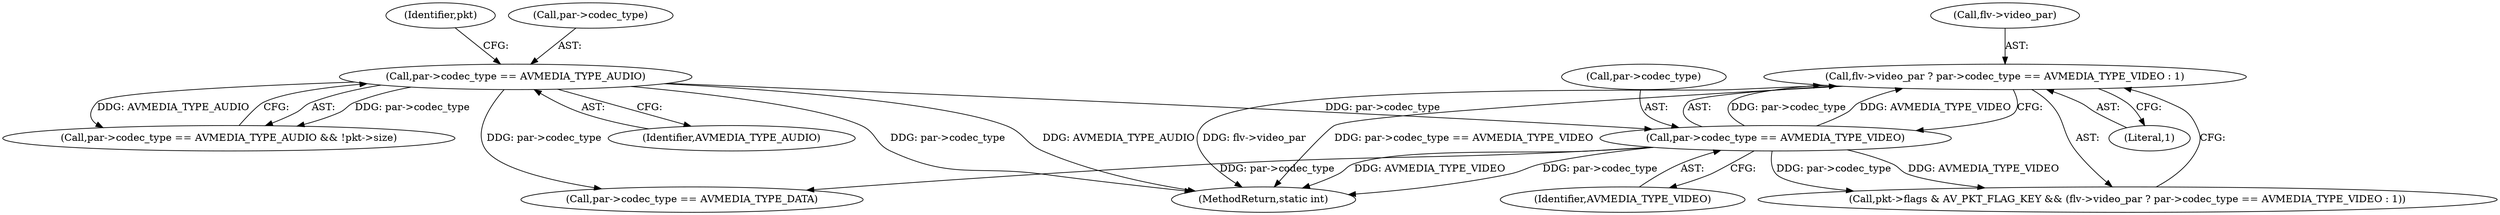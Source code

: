 digraph "0_FFmpeg_6b67d7f05918f7a1ee8fc6ff21355d7e8736aa10@pointer" {
"1000393" [label="(Call,flv->video_par ? par->codec_type == AVMEDIA_TYPE_VIDEO : 1)"];
"1000397" [label="(Call,par->codec_type == AVMEDIA_TYPE_VIDEO)"];
"1000171" [label="(Call,par->codec_type == AVMEDIA_TYPE_AUDIO)"];
"1000387" [label="(Call,pkt->flags & AV_PKT_FLAG_KEY && (flv->video_par ? par->codec_type == AVMEDIA_TYPE_VIDEO : 1))"];
"1000393" [label="(Call,flv->video_par ? par->codec_type == AVMEDIA_TYPE_VIDEO : 1)"];
"1000170" [label="(Call,par->codec_type == AVMEDIA_TYPE_AUDIO && !pkt->size)"];
"1000401" [label="(Identifier,AVMEDIA_TYPE_VIDEO)"];
"1000950" [label="(MethodReturn,static int)"];
"1000398" [label="(Call,par->codec_type)"];
"1000171" [label="(Call,par->codec_type == AVMEDIA_TYPE_AUDIO)"];
"1000397" [label="(Call,par->codec_type == AVMEDIA_TYPE_VIDEO)"];
"1000175" [label="(Identifier,AVMEDIA_TYPE_AUDIO)"];
"1000172" [label="(Call,par->codec_type)"];
"1000178" [label="(Identifier,pkt)"];
"1000394" [label="(Call,flv->video_par)"];
"1000608" [label="(Call,par->codec_type == AVMEDIA_TYPE_DATA)"];
"1000402" [label="(Literal,1)"];
"1000393" -> "1000387"  [label="AST: "];
"1000393" -> "1000397"  [label="CFG: "];
"1000393" -> "1000402"  [label="CFG: "];
"1000394" -> "1000393"  [label="AST: "];
"1000397" -> "1000393"  [label="AST: "];
"1000402" -> "1000393"  [label="AST: "];
"1000387" -> "1000393"  [label="CFG: "];
"1000393" -> "1000950"  [label="DDG: par->codec_type == AVMEDIA_TYPE_VIDEO"];
"1000393" -> "1000950"  [label="DDG: flv->video_par"];
"1000397" -> "1000393"  [label="DDG: par->codec_type"];
"1000397" -> "1000393"  [label="DDG: AVMEDIA_TYPE_VIDEO"];
"1000397" -> "1000401"  [label="CFG: "];
"1000398" -> "1000397"  [label="AST: "];
"1000401" -> "1000397"  [label="AST: "];
"1000397" -> "1000950"  [label="DDG: par->codec_type"];
"1000397" -> "1000950"  [label="DDG: AVMEDIA_TYPE_VIDEO"];
"1000397" -> "1000387"  [label="DDG: par->codec_type"];
"1000397" -> "1000387"  [label="DDG: AVMEDIA_TYPE_VIDEO"];
"1000171" -> "1000397"  [label="DDG: par->codec_type"];
"1000397" -> "1000608"  [label="DDG: par->codec_type"];
"1000171" -> "1000170"  [label="AST: "];
"1000171" -> "1000175"  [label="CFG: "];
"1000172" -> "1000171"  [label="AST: "];
"1000175" -> "1000171"  [label="AST: "];
"1000178" -> "1000171"  [label="CFG: "];
"1000170" -> "1000171"  [label="CFG: "];
"1000171" -> "1000950"  [label="DDG: par->codec_type"];
"1000171" -> "1000950"  [label="DDG: AVMEDIA_TYPE_AUDIO"];
"1000171" -> "1000170"  [label="DDG: par->codec_type"];
"1000171" -> "1000170"  [label="DDG: AVMEDIA_TYPE_AUDIO"];
"1000171" -> "1000608"  [label="DDG: par->codec_type"];
}
